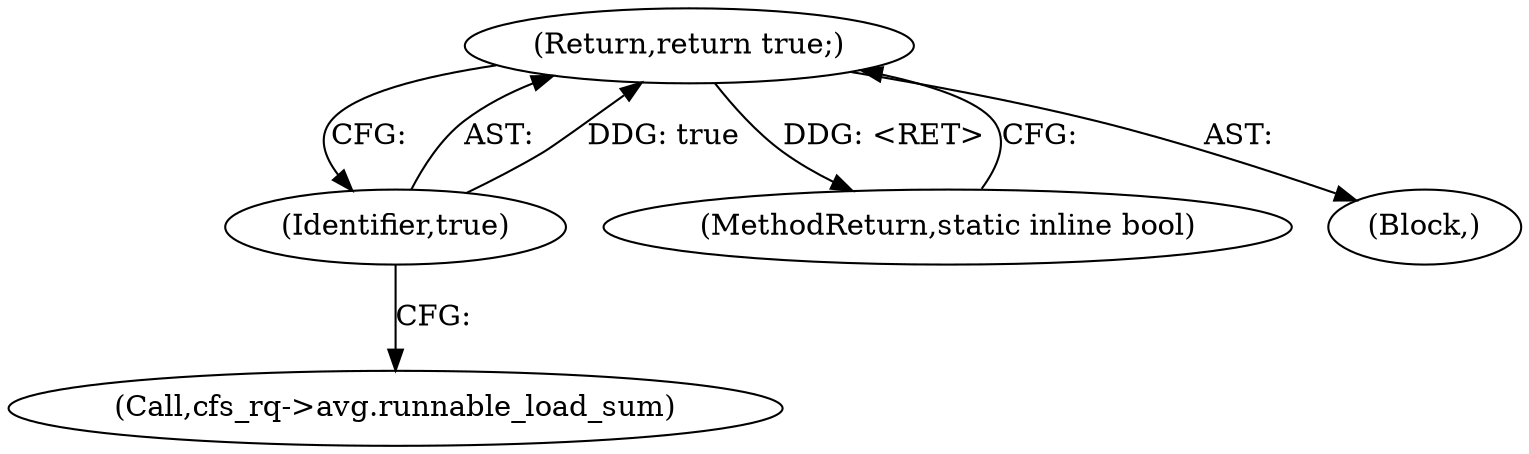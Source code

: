 digraph "1_linux_c40f7d74c741a907cfaeb73a7697081881c497d0@del" {
"1000135" [label="(Return,return true;)"];
"1000136" [label="(Identifier,true)"];
"1000137" [label="(MethodReturn,static inline bool)"];
"1000102" [label="(Block,)"];
"1000136" [label="(Identifier,true)"];
"1000135" [label="(Return,return true;)"];
"1000128" [label="(Call,cfs_rq->avg.runnable_load_sum)"];
"1000135" -> "1000102"  [label="AST: "];
"1000135" -> "1000136"  [label="CFG: "];
"1000136" -> "1000135"  [label="AST: "];
"1000137" -> "1000135"  [label="CFG: "];
"1000135" -> "1000137"  [label="DDG: <RET>"];
"1000136" -> "1000135"  [label="DDG: true"];
"1000136" -> "1000128"  [label="CFG: "];
}
